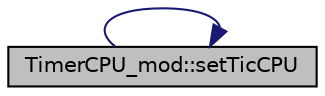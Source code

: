 digraph "TimerCPU_mod::setTicCPU"
{
 // LATEX_PDF_SIZE
  edge [fontname="Helvetica",fontsize="10",labelfontname="Helvetica",labelfontsize="10"];
  node [fontname="Helvetica",fontsize="10",shape=record];
  rankdir="LR";
  Node1 [label="TimerCPU_mod::setTicCPU",height=0.2,width=0.4,color="black", fillcolor="grey75", style="filled", fontcolor="black",tooltip="This procedure is a method of the class TimerCPU_type. Reset the timer object and return."];
  Node1 -> Node1 [color="midnightblue",fontsize="10",style="solid",fontname="Helvetica"];
}
